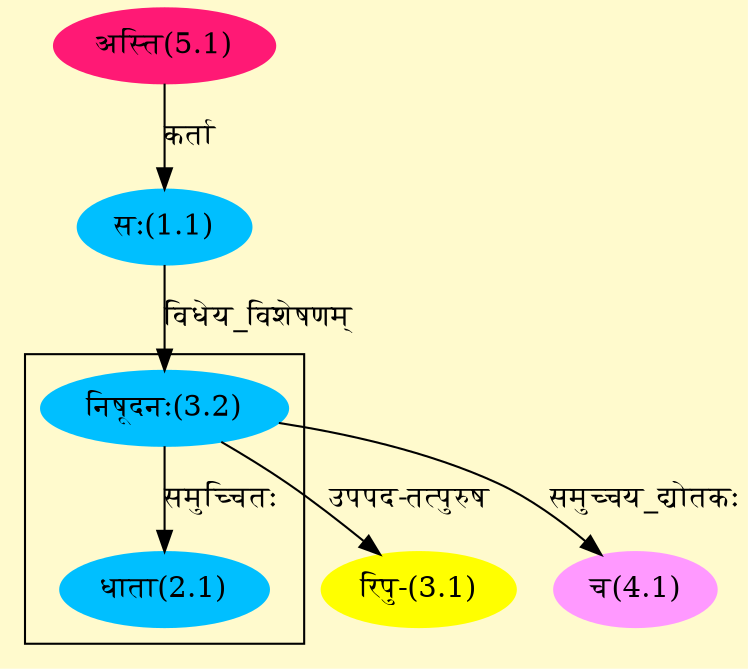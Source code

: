 digraph G{
rankdir=BT;
 compound=true;
 bgcolor="lemonchiffon1";

subgraph cluster_1{
Node2_1 [style=filled, color="#00BFFF" label = "धाता(2.1)"]
Node3_2 [style=filled, color="#00BFFF" label = "निषूदनः(3.2)"]

}
Node1_1 [style=filled, color="#00BFFF" label = "सः(1.1)"]
Node5_1 [style=filled, color="#FF1975" label = "अस्ति(5.1)"]
Node3_1 [style=filled, color="#FFFF00" label = "रिपु-(3.1)"]
Node3_2 [style=filled, color="#00BFFF" label = "निषूदनः(3.2)"]
Node4_1 [style=filled, color="#FF99FF" label = "च(4.1)"]
/* Start of Relations section */

Node1_1 -> Node5_1 [  label="कर्ता"  dir="back" ]
Node2_1 -> Node3_2 [  label="समुच्चितः"  dir="back" ]
Node3_1 -> Node3_2 [  label="उपपद-तत्पुरुष"  dir="back" ]
Node3_2 -> Node1_1 [  label="विधेय_विशेषणम्"  dir="back" ]
Node4_1 -> Node3_2 [  label="समुच्चय_द्योतकः"  dir="back" ]
}
